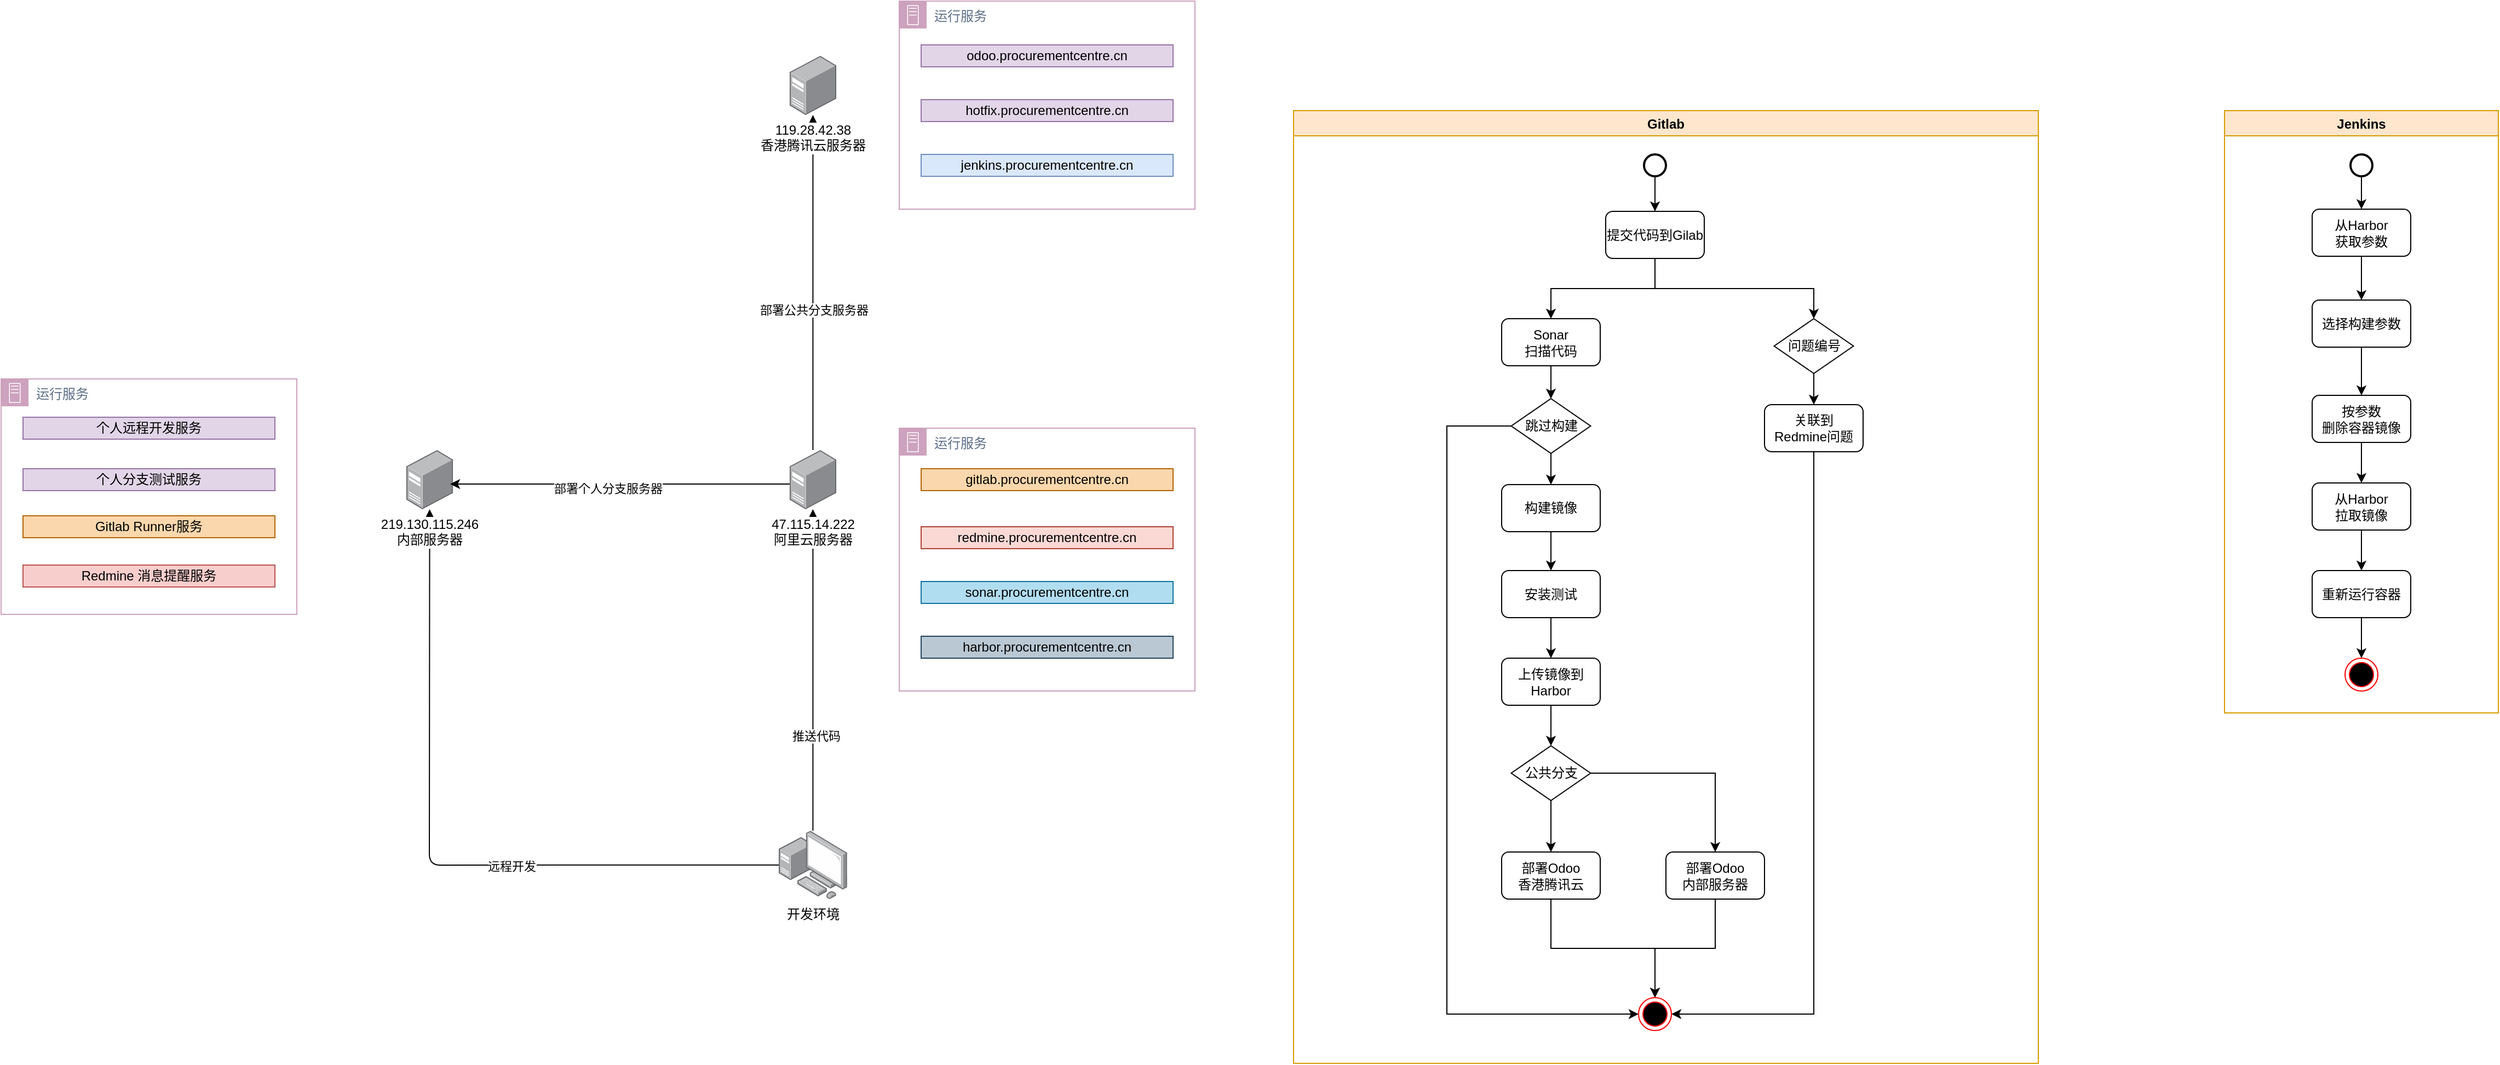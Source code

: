<mxfile version="13.7.2" type="github">
  <diagram id="aA93bd_iw_xx4IOQZr9C" name="Page-1">
    <mxGraphModel dx="2249" dy="1960" grid="1" gridSize="10" guides="1" tooltips="1" connect="1" arrows="1" fold="1" page="1" pageScale="1" pageWidth="827" pageHeight="1169" math="0" shadow="0">
      <root>
        <mxCell id="0" />
        <mxCell id="1" parent="0" />
        <mxCell id="nrHtv3V79Zr1azBo63br-2" value="Gitlab" style="swimlane;fillColor=#ffe6cc;strokeColor=#d79b00;" vertex="1" parent="1">
          <mxGeometry x="600" width="680" height="870" as="geometry" />
        </mxCell>
        <mxCell id="nrHtv3V79Zr1azBo63br-32" value="运行服务" style="points=[[0,0],[0.25,0],[0.5,0],[0.75,0],[1,0],[1,0.25],[1,0.5],[1,0.75],[1,1],[0.75,1],[0.5,1],[0.25,1],[0,1],[0,0.75],[0,0.5],[0,0.25]];outlineConnect=0;gradientColor=none;html=1;whiteSpace=wrap;fontSize=12;fontStyle=0;shape=mxgraph.aws4.group;grIcon=mxgraph.aws4.group_on_premise;fillColor=none;verticalAlign=top;align=left;spacingLeft=30;fontColor=#5A6C86;dashed=0;strokeColor=#CDA2BE;" vertex="1" parent="1">
          <mxGeometry x="-580" y="245" width="270" height="215" as="geometry" />
        </mxCell>
        <mxCell id="nrHtv3V79Zr1azBo63br-26" value="运行服务" style="points=[[0,0],[0.25,0],[0.5,0],[0.75,0],[1,0],[1,0.25],[1,0.5],[1,0.75],[1,1],[0.75,1],[0.5,1],[0.25,1],[0,1],[0,0.75],[0,0.5],[0,0.25]];outlineConnect=0;gradientColor=none;html=1;whiteSpace=wrap;fontSize=12;fontStyle=0;shape=mxgraph.aws4.group;grIcon=mxgraph.aws4.group_on_premise;fillColor=none;verticalAlign=top;align=left;spacingLeft=30;fontColor=#5A6C86;dashed=0;strokeColor=#CDA2BE;" vertex="1" parent="1">
          <mxGeometry x="240" y="-100" width="270" height="190" as="geometry" />
        </mxCell>
        <mxCell id="nrHtv3V79Zr1azBo63br-20" value="" style="endArrow=classic;html=1;" edge="1" parent="1" source="rVWC7oh4cJsDwkScO6lr-1" target="rVWC7oh4cJsDwkScO6lr-4">
          <mxGeometry width="50" height="50" relative="1" as="geometry">
            <mxPoint x="-80" y="620" as="sourcePoint" />
            <mxPoint x="-30" y="570" as="targetPoint" />
            <Array as="points">
              <mxPoint x="-189" y="689" />
            </Array>
          </mxGeometry>
        </mxCell>
        <mxCell id="nrHtv3V79Zr1azBo63br-21" value="远程开发" style="edgeLabel;html=1;align=center;verticalAlign=middle;resizable=0;points=[];" vertex="1" connectable="0" parent="nrHtv3V79Zr1azBo63br-20">
          <mxGeometry x="-0.242" y="1" relative="1" as="geometry">
            <mxPoint as="offset" />
          </mxGeometry>
        </mxCell>
        <mxCell id="nrHtv3V79Zr1azBo63br-14" value="" style="endArrow=classic;html=1;" edge="1" parent="1" source="rVWC7oh4cJsDwkScO6lr-1" target="rVWC7oh4cJsDwkScO6lr-3">
          <mxGeometry width="50" height="50" relative="1" as="geometry">
            <mxPoint x="130" y="600" as="sourcePoint" />
            <mxPoint x="180" y="550" as="targetPoint" />
          </mxGeometry>
        </mxCell>
        <mxCell id="nrHtv3V79Zr1azBo63br-15" value="推送代码" style="edgeLabel;html=1;align=center;verticalAlign=middle;resizable=0;points=[];" vertex="1" connectable="0" parent="nrHtv3V79Zr1azBo63br-14">
          <mxGeometry x="-0.41" y="-3" relative="1" as="geometry">
            <mxPoint as="offset" />
          </mxGeometry>
        </mxCell>
        <mxCell id="nrHtv3V79Zr1azBo63br-18" value="" style="endArrow=classic;html=1;" edge="1" parent="1" source="rVWC7oh4cJsDwkScO6lr-3" target="rVWC7oh4cJsDwkScO6lr-2">
          <mxGeometry width="50" height="50" relative="1" as="geometry">
            <mxPoint x="150" y="210" as="sourcePoint" />
            <mxPoint x="220" y="140" as="targetPoint" />
          </mxGeometry>
        </mxCell>
        <mxCell id="nrHtv3V79Zr1azBo63br-19" value="部署公共分支服务器" style="edgeLabel;html=1;align=center;verticalAlign=middle;resizable=0;points=[];" vertex="1" connectable="0" parent="nrHtv3V79Zr1azBo63br-18">
          <mxGeometry x="-0.163" y="-1" relative="1" as="geometry">
            <mxPoint as="offset" />
          </mxGeometry>
        </mxCell>
        <mxCell id="rVWC7oh4cJsDwkScO6lr-1" value="开发环境" style="points=[];aspect=fixed;html=1;align=center;shadow=0;dashed=0;image;image=img/lib/allied_telesis/computer_and_terminals/Personal_Computer_with_Server.svg;" parent="1" vertex="1">
          <mxGeometry x="130" y="657.6" width="62.4" height="62.4" as="geometry" />
        </mxCell>
        <mxCell id="rVWC7oh4cJsDwkScO6lr-2" value="&lt;div&gt;119.28.42.38&lt;/div&gt;&lt;div&gt;香港腾讯云服务器&lt;br&gt;&lt;/div&gt;" style="points=[];aspect=fixed;html=1;align=center;shadow=0;dashed=0;image;image=img/lib/allied_telesis/computer_and_terminals/Server_Desktop.svg;" parent="1" vertex="1">
          <mxGeometry x="139.9" y="-50" width="42.6" height="54" as="geometry" />
        </mxCell>
        <mxCell id="rVWC7oh4cJsDwkScO6lr-3" value="&lt;div&gt;47.115.14.222&lt;/div&gt;&lt;div&gt;阿里云服务器&lt;br&gt;&lt;/div&gt;" style="points=[];aspect=fixed;html=1;align=center;shadow=0;dashed=0;image;image=img/lib/allied_telesis/computer_and_terminals/Server_Desktop.svg;" parent="1" vertex="1">
          <mxGeometry x="139.9" y="310" width="42.6" height="54" as="geometry" />
        </mxCell>
        <mxCell id="rVWC7oh4cJsDwkScO6lr-4" value="&lt;div&gt;219.130.115.246&lt;/div&gt;&lt;div&gt;内部服务器&lt;br&gt;&lt;/div&gt;" style="points=[];aspect=fixed;html=1;align=center;shadow=0;dashed=0;image;image=img/lib/allied_telesis/computer_and_terminals/Server_Desktop.svg;" parent="1" vertex="1">
          <mxGeometry x="-210" y="310" width="42.6" height="54" as="geometry" />
        </mxCell>
        <mxCell id="rVWC7oh4cJsDwkScO6lr-8" value="运行服务" style="points=[[0,0],[0.25,0],[0.5,0],[0.75,0],[1,0],[1,0.25],[1,0.5],[1,0.75],[1,1],[0.75,1],[0.5,1],[0.25,1],[0,1],[0,0.75],[0,0.5],[0,0.25]];outlineConnect=0;gradientColor=none;html=1;whiteSpace=wrap;fontSize=12;fontStyle=0;shape=mxgraph.aws4.group;grIcon=mxgraph.aws4.group_on_premise;fillColor=none;verticalAlign=top;align=left;spacingLeft=30;fontColor=#5A6C86;dashed=0;strokeColor=#CDA2BE;" parent="1" vertex="1">
          <mxGeometry x="240" y="290" width="270" height="240" as="geometry" />
        </mxCell>
        <mxCell id="rVWC7oh4cJsDwkScO6lr-11" value="gitlab.procurementcentre.cn" style="text;html=1;strokeColor=#b46504;fillColor=#fad7ac;align=center;verticalAlign=middle;whiteSpace=wrap;rounded=0;" parent="1" vertex="1">
          <mxGeometry x="260" y="327" width="230" height="20" as="geometry" />
        </mxCell>
        <mxCell id="rVWC7oh4cJsDwkScO6lr-14" value="redmine.procurementcentre.cn" style="text;html=1;strokeColor=#ae4132;fillColor=#fad9d5;align=center;verticalAlign=middle;whiteSpace=wrap;rounded=0;" parent="1" vertex="1">
          <mxGeometry x="260" y="380" width="230" height="20" as="geometry" />
        </mxCell>
        <mxCell id="rVWC7oh4cJsDwkScO6lr-16" value="sonar.procurementcentre.cn" style="text;html=1;strokeColor=#10739e;fillColor=#b1ddf0;align=center;verticalAlign=middle;whiteSpace=wrap;rounded=0;" parent="1" vertex="1">
          <mxGeometry x="260" y="430" width="230" height="20" as="geometry" />
        </mxCell>
        <mxCell id="rVWC7oh4cJsDwkScO6lr-17" value="harbor.procurementcentre.cn" style="text;html=1;strokeColor=#23445d;fillColor=#bac8d3;align=center;verticalAlign=middle;whiteSpace=wrap;rounded=0;" parent="1" vertex="1">
          <mxGeometry x="260" y="480" width="230" height="20" as="geometry" />
        </mxCell>
        <mxCell id="nrHtv3V79Zr1azBo63br-16" value="" style="endArrow=classic;html=1;exitX=0.002;exitY=0.574;exitDx=0;exitDy=0;exitPerimeter=0;entryX=0.939;entryY=0.574;entryDx=0;entryDy=0;entryPerimeter=0;" edge="1" parent="1" source="rVWC7oh4cJsDwkScO6lr-3" target="rVWC7oh4cJsDwkScO6lr-4">
          <mxGeometry width="50" height="50" relative="1" as="geometry">
            <mxPoint x="-40" y="350" as="sourcePoint" />
            <mxPoint x="10" y="300" as="targetPoint" />
          </mxGeometry>
        </mxCell>
        <mxCell id="nrHtv3V79Zr1azBo63br-17" value="部署个人分支服务器" style="edgeLabel;html=1;align=center;verticalAlign=middle;resizable=0;points=[];" vertex="1" connectable="0" parent="nrHtv3V79Zr1azBo63br-16">
          <mxGeometry x="0.071" y="4" relative="1" as="geometry">
            <mxPoint as="offset" />
          </mxGeometry>
        </mxCell>
        <mxCell id="nrHtv3V79Zr1azBo63br-22" value="odoo.procurementcentre.cn" style="text;html=1;strokeColor=#9673a6;fillColor=#e1d5e7;align=center;verticalAlign=middle;whiteSpace=wrap;rounded=0;" vertex="1" parent="1">
          <mxGeometry x="260" y="-60" width="230" height="20" as="geometry" />
        </mxCell>
        <mxCell id="nrHtv3V79Zr1azBo63br-23" value="hotfix.procurementcentre.cn" style="text;html=1;strokeColor=#9673a6;fillColor=#e1d5e7;align=center;verticalAlign=middle;whiteSpace=wrap;rounded=0;" vertex="1" parent="1">
          <mxGeometry x="260" y="-10" width="230" height="20" as="geometry" />
        </mxCell>
        <mxCell id="nrHtv3V79Zr1azBo63br-25" value="jenkins.procurementcentre.cn" style="text;html=1;strokeColor=#6c8ebf;fillColor=#dae8fc;align=center;verticalAlign=middle;whiteSpace=wrap;rounded=0;" vertex="1" parent="1">
          <mxGeometry x="260" y="40" width="230" height="20" as="geometry" />
        </mxCell>
        <mxCell id="nrHtv3V79Zr1azBo63br-27" value="个人分支测试服务" style="text;html=1;strokeColor=#9673a6;fillColor=#e1d5e7;align=center;verticalAlign=middle;whiteSpace=wrap;rounded=0;" vertex="1" parent="1">
          <mxGeometry x="-560" y="327" width="230" height="20" as="geometry" />
        </mxCell>
        <mxCell id="nrHtv3V79Zr1azBo63br-28" value="Gitlab Runner服务" style="text;html=1;strokeColor=#b46504;fillColor=#fad7ac;align=center;verticalAlign=middle;whiteSpace=wrap;rounded=0;" vertex="1" parent="1">
          <mxGeometry x="-560" y="370" width="230" height="20" as="geometry" />
        </mxCell>
        <mxCell id="nrHtv3V79Zr1azBo63br-29" value="个人远程开发服务" style="text;html=1;strokeColor=#9673a6;fillColor=#e1d5e7;align=center;verticalAlign=middle;whiteSpace=wrap;rounded=0;" vertex="1" parent="1">
          <mxGeometry x="-560" y="280" width="230" height="20" as="geometry" />
        </mxCell>
        <mxCell id="nrHtv3V79Zr1azBo63br-31" value="Redmine 消息提醒服务" style="text;html=1;strokeColor=#b85450;fillColor=#f8cecc;align=center;verticalAlign=middle;whiteSpace=wrap;rounded=0;" vertex="1" parent="1">
          <mxGeometry x="-560" y="415" width="230" height="20" as="geometry" />
        </mxCell>
        <mxCell id="nrHtv3V79Zr1azBo63br-50" style="edgeStyle=orthogonalEdgeStyle;rounded=0;orthogonalLoop=1;jettySize=auto;html=1;exitX=0.5;exitY=1;exitDx=0;exitDy=0;entryX=0.5;entryY=0;entryDx=0;entryDy=0;" edge="1" parent="1" source="nrHtv3V79Zr1azBo63br-6" target="nrHtv3V79Zr1azBo63br-34">
          <mxGeometry relative="1" as="geometry" />
        </mxCell>
        <mxCell id="nrHtv3V79Zr1azBo63br-51" style="edgeStyle=orthogonalEdgeStyle;rounded=0;orthogonalLoop=1;jettySize=auto;html=1;exitX=0.5;exitY=1;exitDx=0;exitDy=0;entryX=0.5;entryY=0;entryDx=0;entryDy=0;" edge="1" parent="1" source="nrHtv3V79Zr1azBo63br-6" target="nrHtv3V79Zr1azBo63br-36">
          <mxGeometry relative="1" as="geometry" />
        </mxCell>
        <mxCell id="nrHtv3V79Zr1azBo63br-6" value="提交代码到Gilab" style="rounded=1;whiteSpace=wrap;html=1;" vertex="1" parent="1">
          <mxGeometry x="885" y="92" width="90" height="43" as="geometry" />
        </mxCell>
        <mxCell id="nrHtv3V79Zr1azBo63br-64" style="edgeStyle=orthogonalEdgeStyle;rounded=0;orthogonalLoop=1;jettySize=auto;html=1;exitX=0.5;exitY=1;exitDx=0;exitDy=0;exitPerimeter=0;entryX=0.5;entryY=0;entryDx=0;entryDy=0;" edge="1" parent="1" source="nrHtv3V79Zr1azBo63br-33" target="nrHtv3V79Zr1azBo63br-6">
          <mxGeometry relative="1" as="geometry" />
        </mxCell>
        <mxCell id="nrHtv3V79Zr1azBo63br-33" value="" style="strokeWidth=2;html=1;shape=mxgraph.flowchart.start_2;whiteSpace=wrap;" vertex="1" parent="1">
          <mxGeometry x="920" y="40" width="20" height="20" as="geometry" />
        </mxCell>
        <mxCell id="nrHtv3V79Zr1azBo63br-53" style="edgeStyle=orthogonalEdgeStyle;rounded=0;orthogonalLoop=1;jettySize=auto;html=1;exitX=0.5;exitY=1;exitDx=0;exitDy=0;entryX=0.5;entryY=0;entryDx=0;entryDy=0;" edge="1" parent="1" source="nrHtv3V79Zr1azBo63br-34" target="nrHtv3V79Zr1azBo63br-41">
          <mxGeometry relative="1" as="geometry" />
        </mxCell>
        <mxCell id="nrHtv3V79Zr1azBo63br-34" value="&lt;div&gt;Sonar&lt;/div&gt;&lt;div&gt;扫描代码&lt;br&gt;&lt;/div&gt;" style="rounded=1;whiteSpace=wrap;html=1;" vertex="1" parent="1">
          <mxGeometry x="790" y="190" width="90" height="43" as="geometry" />
        </mxCell>
        <mxCell id="nrHtv3V79Zr1azBo63br-48" style="edgeStyle=orthogonalEdgeStyle;rounded=0;orthogonalLoop=1;jettySize=auto;html=1;exitX=0.5;exitY=1;exitDx=0;exitDy=0;entryX=1;entryY=0.5;entryDx=0;entryDy=0;" edge="1" parent="1" source="nrHtv3V79Zr1azBo63br-35" target="nrHtv3V79Zr1azBo63br-47">
          <mxGeometry relative="1" as="geometry" />
        </mxCell>
        <mxCell id="nrHtv3V79Zr1azBo63br-35" value="&lt;div&gt;关联到&lt;/div&gt;&lt;div&gt;Redmine问题&lt;/div&gt;" style="rounded=1;whiteSpace=wrap;html=1;" vertex="1" parent="1">
          <mxGeometry x="1030" y="268.5" width="90" height="43" as="geometry" />
        </mxCell>
        <mxCell id="nrHtv3V79Zr1azBo63br-52" style="edgeStyle=orthogonalEdgeStyle;rounded=0;orthogonalLoop=1;jettySize=auto;html=1;exitX=0.5;exitY=1;exitDx=0;exitDy=0;entryX=0.5;entryY=0;entryDx=0;entryDy=0;" edge="1" parent="1" source="nrHtv3V79Zr1azBo63br-36" target="nrHtv3V79Zr1azBo63br-35">
          <mxGeometry relative="1" as="geometry" />
        </mxCell>
        <mxCell id="nrHtv3V79Zr1azBo63br-36" value="问题编号" style="rhombus;whiteSpace=wrap;html=1;" vertex="1" parent="1">
          <mxGeometry x="1038.75" y="190" width="72.5" height="50" as="geometry" />
        </mxCell>
        <mxCell id="nrHtv3V79Zr1azBo63br-55" style="edgeStyle=orthogonalEdgeStyle;rounded=0;orthogonalLoop=1;jettySize=auto;html=1;exitX=0.5;exitY=1;exitDx=0;exitDy=0;entryX=0.5;entryY=0;entryDx=0;entryDy=0;" edge="1" parent="1" source="nrHtv3V79Zr1azBo63br-37" target="nrHtv3V79Zr1azBo63br-38">
          <mxGeometry relative="1" as="geometry" />
        </mxCell>
        <mxCell id="nrHtv3V79Zr1azBo63br-37" value="构建镜像" style="rounded=1;whiteSpace=wrap;html=1;" vertex="1" parent="1">
          <mxGeometry x="790" y="341.5" width="90" height="43" as="geometry" />
        </mxCell>
        <mxCell id="nrHtv3V79Zr1azBo63br-56" style="edgeStyle=orthogonalEdgeStyle;rounded=0;orthogonalLoop=1;jettySize=auto;html=1;exitX=0.5;exitY=1;exitDx=0;exitDy=0;" edge="1" parent="1" source="nrHtv3V79Zr1azBo63br-38" target="nrHtv3V79Zr1azBo63br-39">
          <mxGeometry relative="1" as="geometry" />
        </mxCell>
        <mxCell id="nrHtv3V79Zr1azBo63br-38" value="安装测试" style="rounded=1;whiteSpace=wrap;html=1;" vertex="1" parent="1">
          <mxGeometry x="790" y="420" width="90" height="43" as="geometry" />
        </mxCell>
        <mxCell id="nrHtv3V79Zr1azBo63br-58" style="edgeStyle=orthogonalEdgeStyle;rounded=0;orthogonalLoop=1;jettySize=auto;html=1;exitX=0.5;exitY=1;exitDx=0;exitDy=0;entryX=0.5;entryY=0;entryDx=0;entryDy=0;" edge="1" parent="1" source="nrHtv3V79Zr1azBo63br-39" target="nrHtv3V79Zr1azBo63br-44">
          <mxGeometry relative="1" as="geometry" />
        </mxCell>
        <mxCell id="nrHtv3V79Zr1azBo63br-39" value="上传镜像到&lt;br&gt;Harbor" style="rounded=1;whiteSpace=wrap;html=1;" vertex="1" parent="1">
          <mxGeometry x="790" y="500" width="90" height="43" as="geometry" />
        </mxCell>
        <mxCell id="nrHtv3V79Zr1azBo63br-49" style="edgeStyle=orthogonalEdgeStyle;rounded=0;orthogonalLoop=1;jettySize=auto;html=1;exitX=0;exitY=0.5;exitDx=0;exitDy=0;entryX=0;entryY=0.5;entryDx=0;entryDy=0;" edge="1" parent="1" source="nrHtv3V79Zr1azBo63br-41" target="nrHtv3V79Zr1azBo63br-47">
          <mxGeometry relative="1" as="geometry">
            <Array as="points">
              <mxPoint x="740" y="288" />
              <mxPoint x="740" y="825" />
            </Array>
          </mxGeometry>
        </mxCell>
        <mxCell id="nrHtv3V79Zr1azBo63br-54" style="edgeStyle=orthogonalEdgeStyle;rounded=0;orthogonalLoop=1;jettySize=auto;html=1;exitX=0.5;exitY=1;exitDx=0;exitDy=0;entryX=0.5;entryY=0;entryDx=0;entryDy=0;" edge="1" parent="1" source="nrHtv3V79Zr1azBo63br-41" target="nrHtv3V79Zr1azBo63br-37">
          <mxGeometry relative="1" as="geometry" />
        </mxCell>
        <mxCell id="nrHtv3V79Zr1azBo63br-41" value="跳过构建" style="rhombus;whiteSpace=wrap;html=1;" vertex="1" parent="1">
          <mxGeometry x="798.75" y="263" width="72.5" height="50" as="geometry" />
        </mxCell>
        <mxCell id="nrHtv3V79Zr1azBo63br-59" style="edgeStyle=orthogonalEdgeStyle;rounded=0;orthogonalLoop=1;jettySize=auto;html=1;exitX=0.5;exitY=1;exitDx=0;exitDy=0;entryX=0.5;entryY=0;entryDx=0;entryDy=0;" edge="1" parent="1" source="nrHtv3V79Zr1azBo63br-44" target="nrHtv3V79Zr1azBo63br-45">
          <mxGeometry relative="1" as="geometry" />
        </mxCell>
        <mxCell id="nrHtv3V79Zr1azBo63br-60" style="edgeStyle=orthogonalEdgeStyle;rounded=0;orthogonalLoop=1;jettySize=auto;html=1;exitX=1;exitY=0.5;exitDx=0;exitDy=0;entryX=0.5;entryY=0;entryDx=0;entryDy=0;" edge="1" parent="1" source="nrHtv3V79Zr1azBo63br-44" target="nrHtv3V79Zr1azBo63br-46">
          <mxGeometry relative="1" as="geometry" />
        </mxCell>
        <mxCell id="nrHtv3V79Zr1azBo63br-44" value="公共分支" style="rhombus;whiteSpace=wrap;html=1;" vertex="1" parent="1">
          <mxGeometry x="798.75" y="580" width="72.5" height="50" as="geometry" />
        </mxCell>
        <mxCell id="nrHtv3V79Zr1azBo63br-62" style="edgeStyle=orthogonalEdgeStyle;rounded=0;orthogonalLoop=1;jettySize=auto;html=1;exitX=0.5;exitY=1;exitDx=0;exitDy=0;entryX=0.5;entryY=0;entryDx=0;entryDy=0;" edge="1" parent="1" source="nrHtv3V79Zr1azBo63br-45" target="nrHtv3V79Zr1azBo63br-47">
          <mxGeometry relative="1" as="geometry" />
        </mxCell>
        <mxCell id="nrHtv3V79Zr1azBo63br-45" value="部署Odoo&lt;br&gt;香港腾讯云" style="rounded=1;whiteSpace=wrap;html=1;" vertex="1" parent="1">
          <mxGeometry x="790" y="677" width="90" height="43" as="geometry" />
        </mxCell>
        <mxCell id="nrHtv3V79Zr1azBo63br-61" style="edgeStyle=orthogonalEdgeStyle;rounded=0;orthogonalLoop=1;jettySize=auto;html=1;exitX=0.5;exitY=1;exitDx=0;exitDy=0;entryX=0.5;entryY=0;entryDx=0;entryDy=0;" edge="1" parent="1" source="nrHtv3V79Zr1azBo63br-46" target="nrHtv3V79Zr1azBo63br-47">
          <mxGeometry relative="1" as="geometry" />
        </mxCell>
        <mxCell id="nrHtv3V79Zr1azBo63br-46" value="部署Odoo&lt;br&gt;内部服务器" style="rounded=1;whiteSpace=wrap;html=1;" vertex="1" parent="1">
          <mxGeometry x="940" y="677" width="90" height="43" as="geometry" />
        </mxCell>
        <mxCell id="nrHtv3V79Zr1azBo63br-47" value="" style="ellipse;html=1;shape=endState;fillColor=#000000;strokeColor=#ff0000;" vertex="1" parent="1">
          <mxGeometry x="915" y="810" width="30" height="30" as="geometry" />
        </mxCell>
        <mxCell id="nrHtv3V79Zr1azBo63br-65" value="Jenkins" style="swimlane;fillColor=#ffe6cc;strokeColor=#d79b00;" vertex="1" parent="1">
          <mxGeometry x="1450" width="250" height="550" as="geometry" />
        </mxCell>
        <mxCell id="nrHtv3V79Zr1azBo63br-73" style="edgeStyle=orthogonalEdgeStyle;rounded=0;orthogonalLoop=1;jettySize=auto;html=1;exitX=0.5;exitY=1;exitDx=0;exitDy=0;exitPerimeter=0;entryX=0.5;entryY=0;entryDx=0;entryDy=0;" edge="1" parent="nrHtv3V79Zr1azBo63br-65" source="nrHtv3V79Zr1azBo63br-66" target="nrHtv3V79Zr1azBo63br-68">
          <mxGeometry relative="1" as="geometry" />
        </mxCell>
        <mxCell id="nrHtv3V79Zr1azBo63br-66" value="" style="strokeWidth=2;html=1;shape=mxgraph.flowchart.start_2;whiteSpace=wrap;" vertex="1" parent="nrHtv3V79Zr1azBo63br-65">
          <mxGeometry x="115" y="40" width="20" height="20" as="geometry" />
        </mxCell>
        <mxCell id="nrHtv3V79Zr1azBo63br-75" style="edgeStyle=orthogonalEdgeStyle;rounded=0;orthogonalLoop=1;jettySize=auto;html=1;exitX=0.5;exitY=1;exitDx=0;exitDy=0;entryX=0.5;entryY=0;entryDx=0;entryDy=0;" edge="1" parent="nrHtv3V79Zr1azBo63br-65" source="nrHtv3V79Zr1azBo63br-67" target="nrHtv3V79Zr1azBo63br-70">
          <mxGeometry relative="1" as="geometry" />
        </mxCell>
        <mxCell id="nrHtv3V79Zr1azBo63br-67" value="选择构建参数" style="rounded=1;whiteSpace=wrap;html=1;" vertex="1" parent="nrHtv3V79Zr1azBo63br-65">
          <mxGeometry x="80" y="173" width="90" height="43" as="geometry" />
        </mxCell>
        <mxCell id="nrHtv3V79Zr1azBo63br-74" style="edgeStyle=orthogonalEdgeStyle;rounded=0;orthogonalLoop=1;jettySize=auto;html=1;exitX=0.5;exitY=1;exitDx=0;exitDy=0;entryX=0.5;entryY=0;entryDx=0;entryDy=0;" edge="1" parent="nrHtv3V79Zr1azBo63br-65" source="nrHtv3V79Zr1azBo63br-68" target="nrHtv3V79Zr1azBo63br-67">
          <mxGeometry relative="1" as="geometry" />
        </mxCell>
        <mxCell id="nrHtv3V79Zr1azBo63br-68" value="从Harbor&lt;br&gt;获取参数" style="rounded=1;whiteSpace=wrap;html=1;" vertex="1" parent="nrHtv3V79Zr1azBo63br-65">
          <mxGeometry x="80" y="90" width="90" height="43" as="geometry" />
        </mxCell>
        <mxCell id="nrHtv3V79Zr1azBo63br-77" style="edgeStyle=orthogonalEdgeStyle;rounded=0;orthogonalLoop=1;jettySize=auto;html=1;exitX=0.5;exitY=1;exitDx=0;exitDy=0;entryX=0.5;entryY=0;entryDx=0;entryDy=0;" edge="1" parent="nrHtv3V79Zr1azBo63br-65" source="nrHtv3V79Zr1azBo63br-69" target="nrHtv3V79Zr1azBo63br-71">
          <mxGeometry relative="1" as="geometry" />
        </mxCell>
        <mxCell id="nrHtv3V79Zr1azBo63br-69" value="&lt;div&gt;从Harbor&lt;/div&gt;&lt;div&gt;拉取镜像&lt;/div&gt;" style="rounded=1;whiteSpace=wrap;html=1;" vertex="1" parent="nrHtv3V79Zr1azBo63br-65">
          <mxGeometry x="80" y="340" width="90" height="43" as="geometry" />
        </mxCell>
        <mxCell id="nrHtv3V79Zr1azBo63br-76" style="edgeStyle=orthogonalEdgeStyle;rounded=0;orthogonalLoop=1;jettySize=auto;html=1;exitX=0.5;exitY=1;exitDx=0;exitDy=0;entryX=0.5;entryY=0;entryDx=0;entryDy=0;" edge="1" parent="nrHtv3V79Zr1azBo63br-65" source="nrHtv3V79Zr1azBo63br-70" target="nrHtv3V79Zr1azBo63br-69">
          <mxGeometry relative="1" as="geometry" />
        </mxCell>
        <mxCell id="nrHtv3V79Zr1azBo63br-70" value="&lt;div&gt;按参数&lt;/div&gt;&lt;div&gt;删除容器镜像&lt;/div&gt;" style="rounded=1;whiteSpace=wrap;html=1;" vertex="1" parent="nrHtv3V79Zr1azBo63br-65">
          <mxGeometry x="80" y="260" width="90" height="43" as="geometry" />
        </mxCell>
        <mxCell id="nrHtv3V79Zr1azBo63br-78" style="edgeStyle=orthogonalEdgeStyle;rounded=0;orthogonalLoop=1;jettySize=auto;html=1;exitX=0.5;exitY=1;exitDx=0;exitDy=0;" edge="1" parent="nrHtv3V79Zr1azBo63br-65" source="nrHtv3V79Zr1azBo63br-71" target="nrHtv3V79Zr1azBo63br-72">
          <mxGeometry relative="1" as="geometry" />
        </mxCell>
        <mxCell id="nrHtv3V79Zr1azBo63br-71" value="重新运行容器" style="rounded=1;whiteSpace=wrap;html=1;" vertex="1" parent="nrHtv3V79Zr1azBo63br-65">
          <mxGeometry x="80" y="420" width="90" height="43" as="geometry" />
        </mxCell>
        <mxCell id="nrHtv3V79Zr1azBo63br-72" value="" style="ellipse;html=1;shape=endState;fillColor=#000000;strokeColor=#ff0000;" vertex="1" parent="nrHtv3V79Zr1azBo63br-65">
          <mxGeometry x="110" y="500" width="30" height="30" as="geometry" />
        </mxCell>
      </root>
    </mxGraphModel>
  </diagram>
</mxfile>
